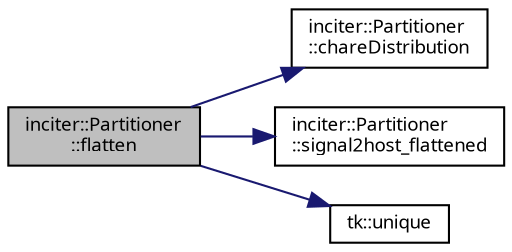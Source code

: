 digraph "inciter::Partitioner::flatten"
{
 // INTERACTIVE_SVG=YES
  bgcolor="transparent";
  edge [fontname="sans-serif",fontsize="9",labelfontname="sans-serif",labelfontsize="9"];
  node [fontname="sans-serif",fontsize="9",shape=record];
  rankdir="LR";
  Node1 [label="inciter::Partitioner\l::flatten",height=0.2,width=0.4,color="black", fillcolor="grey75", style="filled", fontcolor="black"];
  Node1 -> Node2 [color="midnightblue",fontsize="9",style="solid",fontname="sans-serif"];
  Node2 [label="inciter::Partitioner\l::chareDistribution",height=0.2,width=0.4,color="black",URL="$classinciter_1_1_partitioner.html#a9e96c88d1373b6c3c878022a7b428ff0"];
  Node1 -> Node3 [color="midnightblue",fontsize="9",style="solid",fontname="sans-serif"];
  Node3 [label="inciter::Partitioner\l::signal2host_flattened",height=0.2,width=0.4,color="black",URL="$classinciter_1_1_partitioner.html#aed8c5c5a41ca8b3e608a2d678d0bc74f",tooltip="Signal host that we are ready for computing the communication map, required for parallel distributed ..."];
  Node1 -> Node4 [color="midnightblue",fontsize="9",style="solid",fontname="sans-serif"];
  Node4 [label="tk::unique",height=0.2,width=0.4,color="black",URL="$namespacetk.html#a87af1b002bc711716bd170a714bda211"];
}

